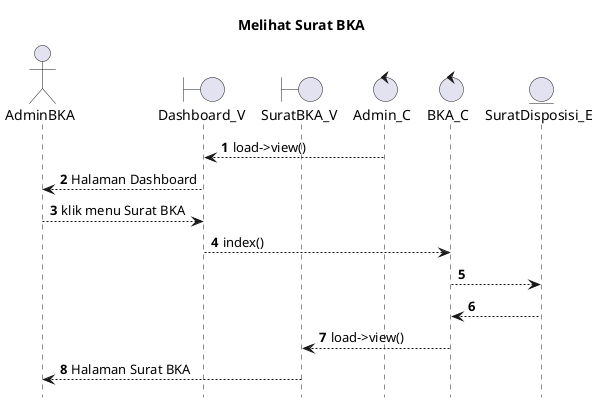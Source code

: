 @startuml

autonumber
hide footbox
title Melihat Surat BKA 

Actor AdminBKA
boundary Dashboard_V
boundary SuratBKA_V
control Admin_C
control BKA_C
Entity SuratDisposisi_E

Admin_C --> Dashboard_V: load->view()
Dashboard_V --> AdminBKA: Halaman Dashboard
AdminBKA --> Dashboard_V: klik menu Surat BKA 
Dashboard_V --> BKA_C: index()
BKA_C --> SuratDisposisi_E:
    
    SuratDisposisi_E --> BKA_C:
    BKA_C --> SuratBKA_V: load->view()
    SuratBKA_V --> AdminBKA: Halaman Surat BKA 

@enduml